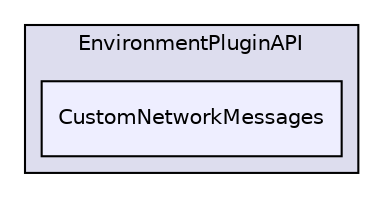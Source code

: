 digraph "D:/Work/Programmieren/Java/D-MARLA/Implementation/PluginAPI/EnvironmentPluginAPI/src/EnvironmentPluginAPI/CustomNetworkMessages" {
  compound=true
  node [ fontsize="10", fontname="Helvetica"];
  edge [ labelfontsize="10", labelfontname="Helvetica"];
  subgraph clusterdir_2cd99d7a9775647c220d59b691ef0011 {
    graph [ bgcolor="#ddddee", pencolor="black", label="EnvironmentPluginAPI" fontname="Helvetica", fontsize="10", URL="dir_2cd99d7a9775647c220d59b691ef0011.html"]
  dir_721a088dcbd11b8d45e865e886c5ff14 [shape=box, label="CustomNetworkMessages", style="filled", fillcolor="#eeeeff", pencolor="black", URL="dir_721a088dcbd11b8d45e865e886c5ff14.html"];
  }
}
